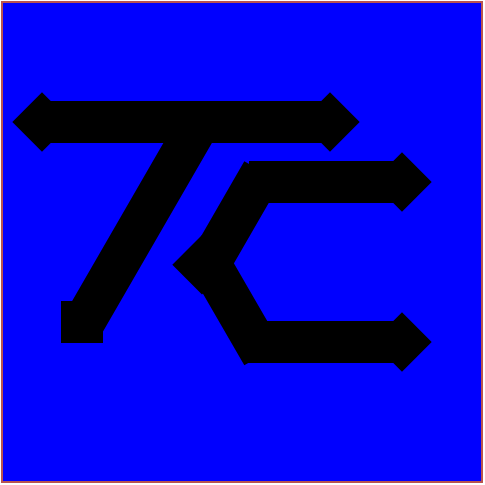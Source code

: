 <mxfile version="15.9.1" type="device"><diagram id="XCf7fCq9ctCBAs08TXUR" name="Page-1"><mxGraphModel dx="716" dy="359" grid="1" gridSize="10" guides="1" tooltips="1" connect="1" arrows="1" fold="1" page="1" pageScale="1" pageWidth="827" pageHeight="1169" math="0" shadow="0"><root><mxCell id="0"/><mxCell id="1" parent="0"/><mxCell id="QyY29mcwkCEULjSRLoiE-1" value="" style="rounded=0;whiteSpace=wrap;html=1;fillColor=#0000FF;strokeColor=#b85450;" vertex="1" parent="1"><mxGeometry x="240" y="120" width="240" height="240" as="geometry"/></mxCell><mxCell id="QyY29mcwkCEULjSRLoiE-2" value="" style="rounded=0;whiteSpace=wrap;html=1;fillColor=#000000;" vertex="1" parent="1"><mxGeometry x="260" y="170" width="140" height="20" as="geometry"/></mxCell><mxCell id="QyY29mcwkCEULjSRLoiE-3" value="" style="rounded=0;whiteSpace=wrap;html=1;fillColor=#000000;rotation=-240;" vertex="1" parent="1"><mxGeometry x="250" y="220" width="120" height="20" as="geometry"/></mxCell><mxCell id="QyY29mcwkCEULjSRLoiE-4" value="" style="rounded=0;whiteSpace=wrap;html=1;fillColor=#000000;" vertex="1" parent="1"><mxGeometry x="270" y="270" width="20" height="20" as="geometry"/></mxCell><mxCell id="QyY29mcwkCEULjSRLoiE-5" value="" style="rounded=0;whiteSpace=wrap;html=1;fillColor=#000000;rotation=45;" vertex="1" parent="1"><mxGeometry x="250" y="170" width="20" height="20" as="geometry"/></mxCell><mxCell id="QyY29mcwkCEULjSRLoiE-6" value="" style="rounded=0;whiteSpace=wrap;html=1;fillColor=#000000;rotation=45;" vertex="1" parent="1"><mxGeometry x="394" y="170" width="20" height="20" as="geometry"/></mxCell><mxCell id="QyY29mcwkCEULjSRLoiE-7" value="" style="rounded=0;whiteSpace=wrap;html=1;fillColor=#000000;" vertex="1" parent="1"><mxGeometry x="364" y="200" width="80" height="20" as="geometry"/></mxCell><mxCell id="QyY29mcwkCEULjSRLoiE-8" value="" style="rounded=0;whiteSpace=wrap;html=1;fillColor=#000000;rotation=-240;" vertex="1" parent="1"><mxGeometry x="325" y="221.34" width="60" height="20" as="geometry"/></mxCell><mxCell id="QyY29mcwkCEULjSRLoiE-11" value="" style="rounded=0;whiteSpace=wrap;html=1;fillColor=#000000;" vertex="1" parent="1"><mxGeometry x="362.93" y="280" width="80" height="20" as="geometry"/></mxCell><mxCell id="QyY29mcwkCEULjSRLoiE-12" value="" style="rounded=0;whiteSpace=wrap;html=1;fillColor=#000000;rotation=60;" vertex="1" parent="1"><mxGeometry x="325" y="260" width="60" height="20" as="geometry"/></mxCell><mxCell id="QyY29mcwkCEULjSRLoiE-13" value="" style="rounded=0;whiteSpace=wrap;html=1;fillColor=#000000;rotation=45;" vertex="1" parent="1"><mxGeometry x="430" y="200" width="20" height="20" as="geometry"/></mxCell><mxCell id="QyY29mcwkCEULjSRLoiE-14" value="" style="rounded=0;whiteSpace=wrap;html=1;fillColor=#000000;rotation=45;" vertex="1" parent="1"><mxGeometry x="430" y="280" width="20" height="20" as="geometry"/></mxCell><mxCell id="QyY29mcwkCEULjSRLoiE-17" value="" style="rounded=0;whiteSpace=wrap;html=1;fillColor=#000000;rotation=45;" vertex="1" parent="1"><mxGeometry x="330" y="241.34" width="20" height="20" as="geometry"/></mxCell></root></mxGraphModel></diagram></mxfile>